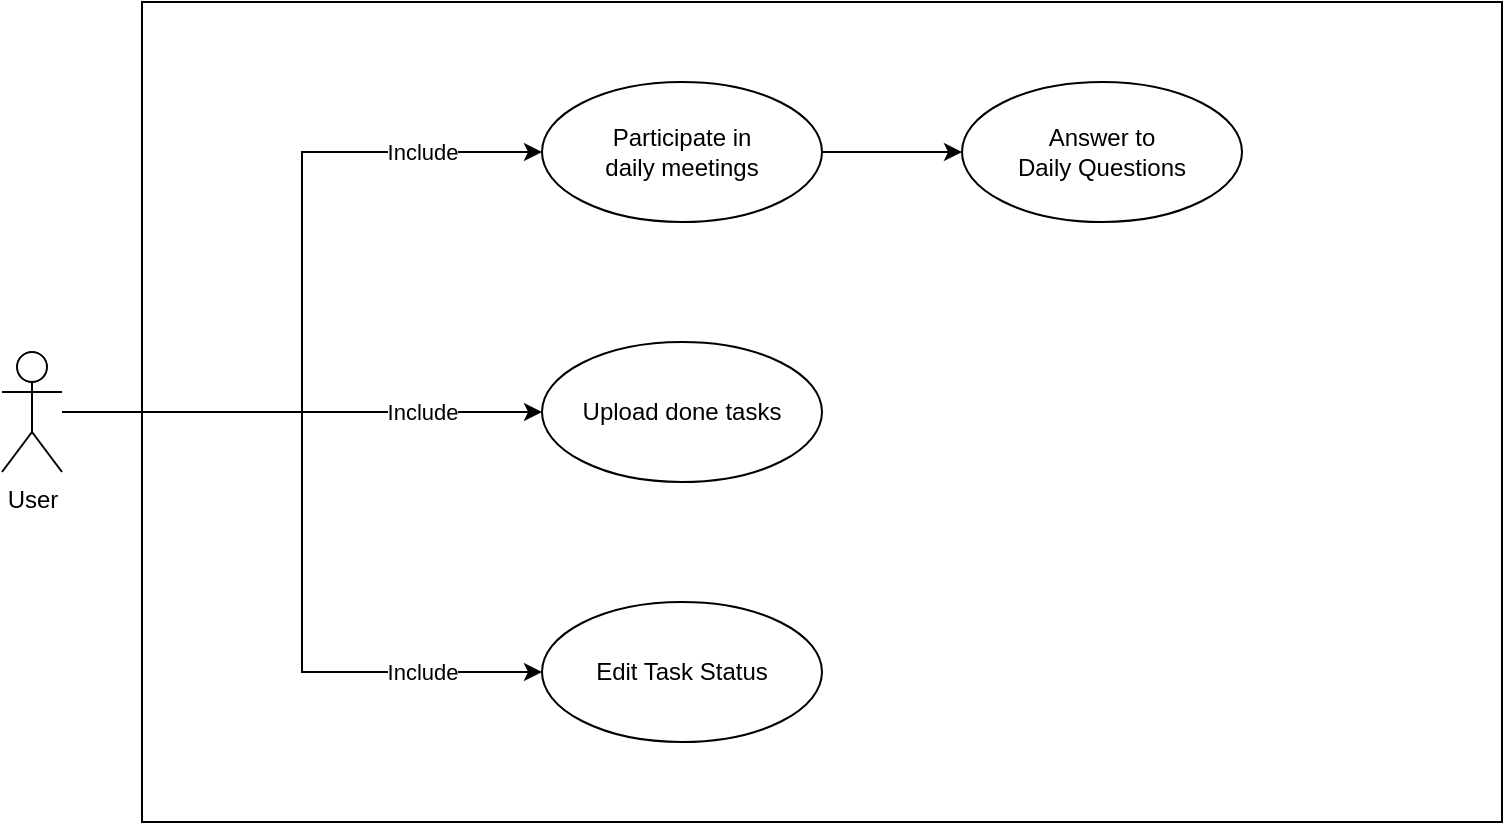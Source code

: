 <mxfile version="10.6.0" type="device"><diagram id="L3BeUK1k1A-tYyjChCBC" name="Page-1"><mxGraphModel dx="1394" dy="747" grid="1" gridSize="10" guides="1" tooltips="1" connect="1" arrows="1" fold="1" page="1" pageScale="1" pageWidth="827" pageHeight="1169" math="0" shadow="0"><root><mxCell id="0"/><mxCell id="1" parent="0"/><mxCell id="MiC6LkQ9vB43hjdC78v3-1" value="" style="rounded=0;whiteSpace=wrap;html=1;" vertex="1" parent="1"><mxGeometry x="120" y="110" width="680" height="410" as="geometry"/></mxCell><mxCell id="MiC6LkQ9vB43hjdC78v3-9" value="Include" style="edgeStyle=orthogonalEdgeStyle;rounded=0;orthogonalLoop=1;jettySize=auto;html=1;entryX=0;entryY=0.5;entryDx=0;entryDy=0;" edge="1" parent="1" source="MiC6LkQ9vB43hjdC78v3-2" target="MiC6LkQ9vB43hjdC78v3-3"><mxGeometry x="0.676" relative="1" as="geometry"><mxPoint as="offset"/></mxGeometry></mxCell><mxCell id="MiC6LkQ9vB43hjdC78v3-10" value="Include" style="edgeStyle=orthogonalEdgeStyle;rounded=0;orthogonalLoop=1;jettySize=auto;html=1;entryX=0;entryY=0.5;entryDx=0;entryDy=0;" edge="1" parent="1" source="MiC6LkQ9vB43hjdC78v3-2" target="MiC6LkQ9vB43hjdC78v3-6"><mxGeometry x="0.5" relative="1" as="geometry"><mxPoint as="offset"/></mxGeometry></mxCell><mxCell id="MiC6LkQ9vB43hjdC78v3-11" value="Include" style="edgeStyle=orthogonalEdgeStyle;rounded=0;orthogonalLoop=1;jettySize=auto;html=1;entryX=0;entryY=0.5;entryDx=0;entryDy=0;" edge="1" parent="1" source="MiC6LkQ9vB43hjdC78v3-2" target="MiC6LkQ9vB43hjdC78v3-7"><mxGeometry x="0.676" relative="1" as="geometry"><mxPoint as="offset"/></mxGeometry></mxCell><mxCell id="MiC6LkQ9vB43hjdC78v3-2" value="User" style="shape=umlActor;verticalLabelPosition=bottom;labelBackgroundColor=#ffffff;verticalAlign=top;html=1;outlineConnect=0;" vertex="1" parent="1"><mxGeometry x="50" y="285" width="30" height="60" as="geometry"/></mxCell><mxCell id="MiC6LkQ9vB43hjdC78v3-12" style="edgeStyle=orthogonalEdgeStyle;rounded=0;orthogonalLoop=1;jettySize=auto;html=1;entryX=0;entryY=0.5;entryDx=0;entryDy=0;" edge="1" parent="1" source="MiC6LkQ9vB43hjdC78v3-3" target="MiC6LkQ9vB43hjdC78v3-4"><mxGeometry relative="1" as="geometry"/></mxCell><mxCell id="MiC6LkQ9vB43hjdC78v3-3" value="&lt;div&gt;Participate in &lt;br&gt;&lt;/div&gt;&lt;div&gt;daily meetings&lt;/div&gt;" style="ellipse;whiteSpace=wrap;html=1;" vertex="1" parent="1"><mxGeometry x="320" y="150" width="140" height="70" as="geometry"/></mxCell><mxCell id="MiC6LkQ9vB43hjdC78v3-4" value="&lt;div&gt;Answer to&lt;/div&gt;&lt;div&gt; Daily Questions&lt;/div&gt;" style="ellipse;whiteSpace=wrap;html=1;" vertex="1" parent="1"><mxGeometry x="530" y="150" width="140" height="70" as="geometry"/></mxCell><mxCell id="MiC6LkQ9vB43hjdC78v3-6" value="&lt;div&gt;Upload done tasks&lt;/div&gt;" style="ellipse;whiteSpace=wrap;html=1;" vertex="1" parent="1"><mxGeometry x="320" y="280" width="140" height="70" as="geometry"/></mxCell><mxCell id="MiC6LkQ9vB43hjdC78v3-7" value="&lt;div&gt;Edit Task Status&lt;/div&gt;" style="ellipse;whiteSpace=wrap;html=1;" vertex="1" parent="1"><mxGeometry x="320" y="410" width="140" height="70" as="geometry"/></mxCell></root></mxGraphModel></diagram></mxfile>
